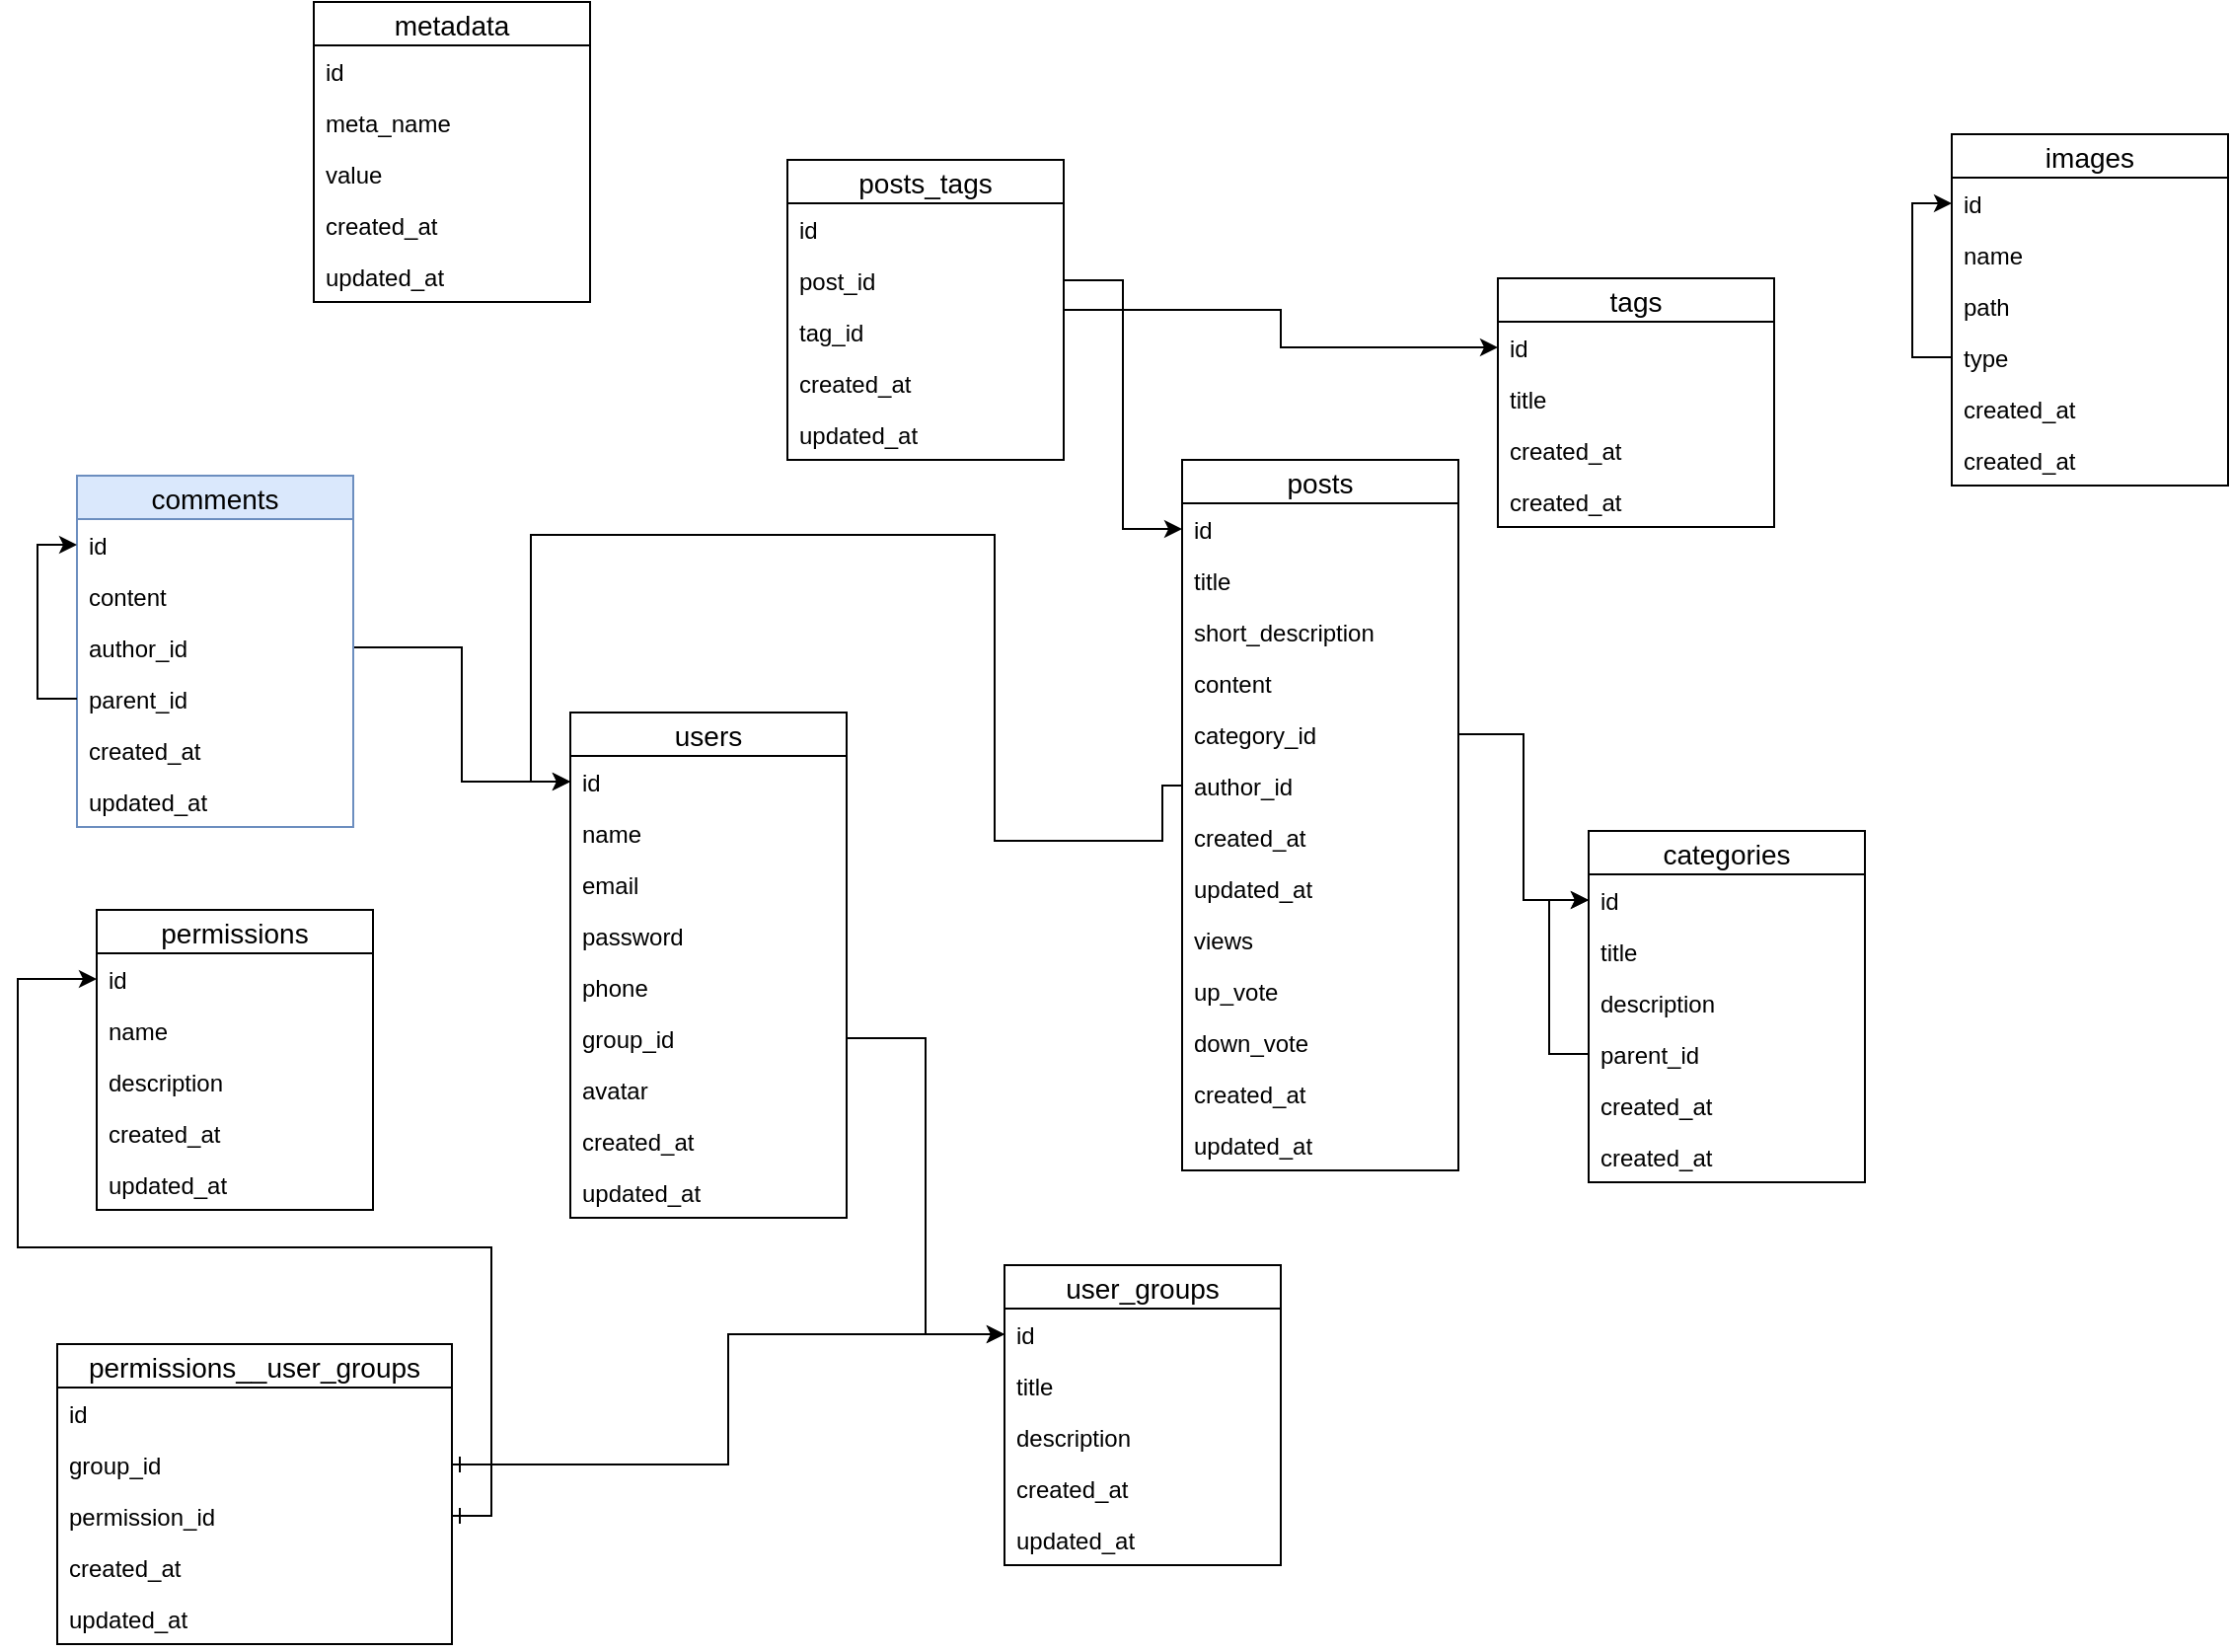 <mxfile version="13.1.3" type="github"><diagram id="u0gKa76hJ-yo0g7wQ_Lb" name="database"><mxGraphModel dx="1673" dy="895" grid="1" gridSize="10" guides="1" tooltips="1" connect="1" arrows="1" fold="1" page="1" pageScale="1" pageWidth="2339" pageHeight="3300" math="0" shadow="0"><root><mxCell id="0"/><mxCell id="1" parent="0"/><mxCell id="deM7E4f77nK8AVBTdM_H-46" style="rounded=0;orthogonalLoop=1;jettySize=auto;html=1;entryX=0;entryY=0.5;entryDx=0;entryDy=0;exitX=1;exitY=0.5;exitDx=0;exitDy=0;endArrow=classic;endFill=1;startArrow=ERone;startFill=0;edgeStyle=orthogonalEdgeStyle;" parent="1" source="deM7E4f77nK8AVBTdM_H-50" target="deM7E4f77nK8AVBTdM_H-38" edge="1"><mxGeometry relative="1" as="geometry"/></mxCell><mxCell id="deM7E4f77nK8AVBTdM_H-51" style="edgeStyle=orthogonalEdgeStyle;rounded=0;orthogonalLoop=1;jettySize=auto;html=1;entryX=0;entryY=0.5;entryDx=0;entryDy=0;startArrow=ERone;startFill=0;endArrow=classic;endFill=1;exitX=1;exitY=0.5;exitDx=0;exitDy=0;" parent="1" source="deM7E4f77nK8AVBTdM_H-49" target="deM7E4f77nK8AVBTdM_H-10" edge="1"><mxGeometry relative="1" as="geometry"/></mxCell><mxCell id="tbIgEYSKyu9inRlOwXOe-2" style="edgeStyle=orthogonalEdgeStyle;rounded=0;orthogonalLoop=1;jettySize=auto;html=1;entryX=0;entryY=0.5;entryDx=0;entryDy=0;" parent="1" source="deM7E4f77nK8AVBTdM_H-24" target="deM7E4f77nK8AVBTdM_H-26" edge="1"><mxGeometry relative="1" as="geometry"/></mxCell><mxCell id="tbIgEYSKyu9inRlOwXOe-3" style="edgeStyle=orthogonalEdgeStyle;rounded=0;orthogonalLoop=1;jettySize=auto;html=1;entryX=0;entryY=0.5;entryDx=0;entryDy=0;" parent="1" source="deM7E4f77nK8AVBTdM_H-31" target="deM7E4f77nK8AVBTdM_H-6" edge="1"><mxGeometry relative="1" as="geometry"><Array as="points"><mxPoint x="1070" y="527"/><mxPoint x="1070" y="555"/><mxPoint x="985" y="555"/><mxPoint x="985" y="400"/><mxPoint x="750" y="400"/><mxPoint x="750" y="525"/></Array><mxPoint x="1050" y="555" as="sourcePoint"/></mxGeometry></mxCell><mxCell id="tbIgEYSKyu9inRlOwXOe-4" style="edgeStyle=orthogonalEdgeStyle;rounded=0;orthogonalLoop=1;jettySize=auto;html=1;entryX=0;entryY=0.5;entryDx=0;entryDy=0;" parent="1" source="deM7E4f77nK8AVBTdM_H-36" target="deM7E4f77nK8AVBTdM_H-10" edge="1"><mxGeometry relative="1" as="geometry"><mxPoint x="850" y="815" as="targetPoint"/></mxGeometry></mxCell><mxCell id="tbIgEYSKyu9inRlOwXOe-11" style="edgeStyle=orthogonalEdgeStyle;rounded=0;orthogonalLoop=1;jettySize=auto;html=1;entryX=0;entryY=0.5;entryDx=0;entryDy=0;" parent="1" source="tbIgEYSKyu9inRlOwXOe-8" target="deM7E4f77nK8AVBTdM_H-6" edge="1"><mxGeometry relative="1" as="geometry"/></mxCell><mxCell id="deM7E4f77nK8AVBTdM_H-25" value="categories" style="swimlane;fontStyle=0;childLayout=stackLayout;horizontal=1;startSize=22;horizontalStack=0;resizeParent=1;resizeParentMax=0;resizeLast=0;collapsible=1;marginBottom=0;align=center;fontSize=14;" parent="1" vertex="1"><mxGeometry x="1286" y="550" width="140" height="178" as="geometry"/></mxCell><mxCell id="deM7E4f77nK8AVBTdM_H-26" value="id" style="text;strokeColor=none;fillColor=none;spacingLeft=4;spacingRight=4;overflow=hidden;rotatable=0;points=[[0,0.5],[1,0.5]];portConstraint=eastwest;fontSize=12;" parent="deM7E4f77nK8AVBTdM_H-25" vertex="1"><mxGeometry y="22" width="140" height="26" as="geometry"/></mxCell><mxCell id="deM7E4f77nK8AVBTdM_H-27" value="title" style="text;strokeColor=none;fillColor=none;spacingLeft=4;spacingRight=4;overflow=hidden;rotatable=0;points=[[0,0.5],[1,0.5]];portConstraint=eastwest;fontSize=12;" parent="deM7E4f77nK8AVBTdM_H-25" vertex="1"><mxGeometry y="48" width="140" height="26" as="geometry"/></mxCell><mxCell id="deM7E4f77nK8AVBTdM_H-28" value="description" style="text;strokeColor=none;fillColor=none;spacingLeft=4;spacingRight=4;overflow=hidden;rotatable=0;points=[[0,0.5],[1,0.5]];portConstraint=eastwest;fontSize=12;" parent="deM7E4f77nK8AVBTdM_H-25" vertex="1"><mxGeometry y="74" width="140" height="26" as="geometry"/></mxCell><mxCell id="YUaa3vnm-e3e3iHB_Whq-21" style="edgeStyle=orthogonalEdgeStyle;rounded=0;orthogonalLoop=1;jettySize=auto;html=1;entryX=0;entryY=0.5;entryDx=0;entryDy=0;" parent="deM7E4f77nK8AVBTdM_H-25" source="YUaa3vnm-e3e3iHB_Whq-20" target="deM7E4f77nK8AVBTdM_H-26" edge="1"><mxGeometry relative="1" as="geometry"/></mxCell><mxCell id="YUaa3vnm-e3e3iHB_Whq-20" value="parent_id" style="text;strokeColor=none;fillColor=none;spacingLeft=4;spacingRight=4;overflow=hidden;rotatable=0;points=[[0,0.5],[1,0.5]];portConstraint=eastwest;fontSize=12;" parent="deM7E4f77nK8AVBTdM_H-25" vertex="1"><mxGeometry y="100" width="140" height="26" as="geometry"/></mxCell><mxCell id="deM7E4f77nK8AVBTdM_H-29" value="created_at" style="text;strokeColor=none;fillColor=none;spacingLeft=4;spacingRight=4;overflow=hidden;rotatable=0;points=[[0,0.5],[1,0.5]];portConstraint=eastwest;fontSize=12;" parent="deM7E4f77nK8AVBTdM_H-25" vertex="1"><mxGeometry y="126" width="140" height="26" as="geometry"/></mxCell><mxCell id="deM7E4f77nK8AVBTdM_H-30" value="created_at" style="text;strokeColor=none;fillColor=none;spacingLeft=4;spacingRight=4;overflow=hidden;rotatable=0;points=[[0,0.5],[1,0.5]];portConstraint=eastwest;fontSize=12;" parent="deM7E4f77nK8AVBTdM_H-25" vertex="1"><mxGeometry y="152" width="140" height="26" as="geometry"/></mxCell><mxCell id="YUaa3vnm-e3e3iHB_Whq-22" value="metadata" style="swimlane;fontStyle=0;childLayout=stackLayout;horizontal=1;startSize=22;horizontalStack=0;resizeParent=1;resizeParentMax=0;resizeLast=0;collapsible=1;marginBottom=0;align=center;fontSize=14;" parent="1" vertex="1"><mxGeometry x="640" y="130" width="140" height="152" as="geometry"/></mxCell><mxCell id="YUaa3vnm-e3e3iHB_Whq-23" value="id" style="text;strokeColor=none;fillColor=none;spacingLeft=4;spacingRight=4;overflow=hidden;rotatable=0;points=[[0,0.5],[1,0.5]];portConstraint=eastwest;fontSize=12;" parent="YUaa3vnm-e3e3iHB_Whq-22" vertex="1"><mxGeometry y="22" width="140" height="26" as="geometry"/></mxCell><mxCell id="YUaa3vnm-e3e3iHB_Whq-24" value="meta_name" style="text;strokeColor=none;fillColor=none;spacingLeft=4;spacingRight=4;overflow=hidden;rotatable=0;points=[[0,0.5],[1,0.5]];portConstraint=eastwest;fontSize=12;" parent="YUaa3vnm-e3e3iHB_Whq-22" vertex="1"><mxGeometry y="48" width="140" height="26" as="geometry"/></mxCell><mxCell id="YUaa3vnm-e3e3iHB_Whq-25" value="value" style="text;strokeColor=none;fillColor=none;spacingLeft=4;spacingRight=4;overflow=hidden;rotatable=0;points=[[0,0.5],[1,0.5]];portConstraint=eastwest;fontSize=12;" parent="YUaa3vnm-e3e3iHB_Whq-22" vertex="1"><mxGeometry y="74" width="140" height="26" as="geometry"/></mxCell><mxCell id="YUaa3vnm-e3e3iHB_Whq-26" value="created_at" style="text;strokeColor=none;fillColor=none;spacingLeft=4;spacingRight=4;overflow=hidden;rotatable=0;points=[[0,0.5],[1,0.5]];portConstraint=eastwest;fontSize=12;" parent="YUaa3vnm-e3e3iHB_Whq-22" vertex="1"><mxGeometry y="100" width="140" height="26" as="geometry"/></mxCell><mxCell id="YUaa3vnm-e3e3iHB_Whq-27" value="updated_at" style="text;strokeColor=none;fillColor=none;spacingLeft=4;spacingRight=4;overflow=hidden;rotatable=0;points=[[0,0.5],[1,0.5]];portConstraint=eastwest;fontSize=12;" parent="YUaa3vnm-e3e3iHB_Whq-22" vertex="1"><mxGeometry y="126" width="140" height="26" as="geometry"/></mxCell><mxCell id="deM7E4f77nK8AVBTdM_H-47" value="permissions__user_groups" style="swimlane;fontStyle=0;childLayout=stackLayout;horizontal=1;startSize=22;horizontalStack=0;resizeParent=1;resizeParentMax=0;resizeLast=0;collapsible=1;marginBottom=0;align=center;fontSize=14;" parent="1" vertex="1"><mxGeometry x="510" y="810" width="200" height="152" as="geometry"/></mxCell><mxCell id="deM7E4f77nK8AVBTdM_H-48" value="id" style="text;strokeColor=none;fillColor=none;spacingLeft=4;spacingRight=4;overflow=hidden;rotatable=0;points=[[0,0.5],[1,0.5]];portConstraint=eastwest;fontSize=12;" parent="deM7E4f77nK8AVBTdM_H-47" vertex="1"><mxGeometry y="22" width="200" height="26" as="geometry"/></mxCell><mxCell id="deM7E4f77nK8AVBTdM_H-49" value="group_id" style="text;strokeColor=none;fillColor=none;spacingLeft=4;spacingRight=4;overflow=hidden;rotatable=0;points=[[0,0.5],[1,0.5]];portConstraint=eastwest;fontSize=12;" parent="deM7E4f77nK8AVBTdM_H-47" vertex="1"><mxGeometry y="48" width="200" height="26" as="geometry"/></mxCell><mxCell id="deM7E4f77nK8AVBTdM_H-50" value="permission_id" style="text;strokeColor=none;fillColor=none;spacingLeft=4;spacingRight=4;overflow=hidden;rotatable=0;points=[[0,0.5],[1,0.5]];portConstraint=eastwest;fontSize=12;" parent="deM7E4f77nK8AVBTdM_H-47" vertex="1"><mxGeometry y="74" width="200" height="26" as="geometry"/></mxCell><mxCell id="tbIgEYSKyu9inRlOwXOe-16" value="created_at" style="text;strokeColor=none;fillColor=none;spacingLeft=4;spacingRight=4;overflow=hidden;rotatable=0;points=[[0,0.5],[1,0.5]];portConstraint=eastwest;fontSize=12;" parent="deM7E4f77nK8AVBTdM_H-47" vertex="1"><mxGeometry y="100" width="200" height="26" as="geometry"/></mxCell><mxCell id="tbIgEYSKyu9inRlOwXOe-17" value="updated_at" style="text;strokeColor=none;fillColor=none;spacingLeft=4;spacingRight=4;overflow=hidden;rotatable=0;points=[[0,0.5],[1,0.5]];portConstraint=eastwest;fontSize=12;" parent="deM7E4f77nK8AVBTdM_H-47" vertex="1"><mxGeometry y="126" width="200" height="26" as="geometry"/></mxCell><mxCell id="deM7E4f77nK8AVBTdM_H-5" value="users" style="swimlane;fontStyle=0;childLayout=stackLayout;horizontal=1;startSize=22;horizontalStack=0;resizeParent=1;resizeParentMax=0;resizeLast=0;collapsible=1;marginBottom=0;align=center;fontSize=14;" parent="1" vertex="1"><mxGeometry x="770" y="490" width="140" height="256" as="geometry"/></mxCell><mxCell id="deM7E4f77nK8AVBTdM_H-6" value="id" style="text;strokeColor=none;fillColor=none;spacingLeft=4;spacingRight=4;overflow=hidden;rotatable=0;points=[[0,0.5],[1,0.5]];portConstraint=eastwest;fontSize=12;" parent="deM7E4f77nK8AVBTdM_H-5" vertex="1"><mxGeometry y="22" width="140" height="26" as="geometry"/></mxCell><mxCell id="deM7E4f77nK8AVBTdM_H-7" value="name" style="text;strokeColor=none;fillColor=none;spacingLeft=4;spacingRight=4;overflow=hidden;rotatable=0;points=[[0,0.5],[1,0.5]];portConstraint=eastwest;fontSize=12;" parent="deM7E4f77nK8AVBTdM_H-5" vertex="1"><mxGeometry y="48" width="140" height="26" as="geometry"/></mxCell><mxCell id="deM7E4f77nK8AVBTdM_H-8" value="email" style="text;strokeColor=none;fillColor=none;spacingLeft=4;spacingRight=4;overflow=hidden;rotatable=0;points=[[0,0.5],[1,0.5]];portConstraint=eastwest;fontSize=12;" parent="deM7E4f77nK8AVBTdM_H-5" vertex="1"><mxGeometry y="74" width="140" height="26" as="geometry"/></mxCell><mxCell id="tbIgEYSKyu9inRlOwXOe-26" value="password" style="text;strokeColor=none;fillColor=none;spacingLeft=4;spacingRight=4;overflow=hidden;rotatable=0;points=[[0,0.5],[1,0.5]];portConstraint=eastwest;fontSize=12;" parent="deM7E4f77nK8AVBTdM_H-5" vertex="1"><mxGeometry y="100" width="140" height="26" as="geometry"/></mxCell><mxCell id="deM7E4f77nK8AVBTdM_H-18" value="phone" style="text;strokeColor=none;fillColor=none;spacingLeft=4;spacingRight=4;overflow=hidden;rotatable=0;points=[[0,0.5],[1,0.5]];portConstraint=eastwest;fontSize=12;" parent="deM7E4f77nK8AVBTdM_H-5" vertex="1"><mxGeometry y="126" width="140" height="26" as="geometry"/></mxCell><mxCell id="deM7E4f77nK8AVBTdM_H-36" value="group_id" style="text;strokeColor=none;fillColor=none;spacingLeft=4;spacingRight=4;overflow=hidden;rotatable=0;points=[[0,0.5],[1,0.5]];portConstraint=eastwest;fontSize=12;" parent="deM7E4f77nK8AVBTdM_H-5" vertex="1"><mxGeometry y="152" width="140" height="26" as="geometry"/></mxCell><mxCell id="tbIgEYSKyu9inRlOwXOe-25" value="avatar" style="text;strokeColor=none;fillColor=none;spacingLeft=4;spacingRight=4;overflow=hidden;rotatable=0;points=[[0,0.5],[1,0.5]];portConstraint=eastwest;fontSize=12;" parent="deM7E4f77nK8AVBTdM_H-5" vertex="1"><mxGeometry y="178" width="140" height="26" as="geometry"/></mxCell><mxCell id="tbIgEYSKyu9inRlOwXOe-23" value="created_at" style="text;strokeColor=none;fillColor=none;spacingLeft=4;spacingRight=4;overflow=hidden;rotatable=0;points=[[0,0.5],[1,0.5]];portConstraint=eastwest;fontSize=12;" parent="deM7E4f77nK8AVBTdM_H-5" vertex="1"><mxGeometry y="204" width="140" height="26" as="geometry"/></mxCell><mxCell id="tbIgEYSKyu9inRlOwXOe-24" value="updated_at" style="text;strokeColor=none;fillColor=none;spacingLeft=4;spacingRight=4;overflow=hidden;rotatable=0;points=[[0,0.5],[1,0.5]];portConstraint=eastwest;fontSize=12;" parent="deM7E4f77nK8AVBTdM_H-5" vertex="1"><mxGeometry y="230" width="140" height="26" as="geometry"/></mxCell><mxCell id="tbIgEYSKyu9inRlOwXOe-5" value="comments" style="swimlane;fontStyle=0;childLayout=stackLayout;horizontal=1;startSize=22;horizontalStack=0;resizeParent=1;resizeParentMax=0;resizeLast=0;collapsible=1;marginBottom=0;align=center;fontSize=14;fillColor=#dae8fc;strokeColor=#6c8ebf;" parent="1" vertex="1"><mxGeometry x="520" y="370" width="140" height="178" as="geometry"/></mxCell><mxCell id="tbIgEYSKyu9inRlOwXOe-6" value="id" style="text;strokeColor=none;fillColor=none;spacingLeft=4;spacingRight=4;overflow=hidden;rotatable=0;points=[[0,0.5],[1,0.5]];portConstraint=eastwest;fontSize=12;" parent="tbIgEYSKyu9inRlOwXOe-5" vertex="1"><mxGeometry y="22" width="140" height="26" as="geometry"/></mxCell><mxCell id="tbIgEYSKyu9inRlOwXOe-7" value="content" style="text;strokeColor=none;fillColor=none;spacingLeft=4;spacingRight=4;overflow=hidden;rotatable=0;points=[[0,0.5],[1,0.5]];portConstraint=eastwest;fontSize=12;" parent="tbIgEYSKyu9inRlOwXOe-5" vertex="1"><mxGeometry y="48" width="140" height="26" as="geometry"/></mxCell><mxCell id="tbIgEYSKyu9inRlOwXOe-8" value="author_id" style="text;strokeColor=none;fillColor=none;spacingLeft=4;spacingRight=4;overflow=hidden;rotatable=0;points=[[0,0.5],[1,0.5]];portConstraint=eastwest;fontSize=12;" parent="tbIgEYSKyu9inRlOwXOe-5" vertex="1"><mxGeometry y="74" width="140" height="26" as="geometry"/></mxCell><mxCell id="tbIgEYSKyu9inRlOwXOe-10" style="edgeStyle=orthogonalEdgeStyle;rounded=0;orthogonalLoop=1;jettySize=auto;html=1;entryX=0;entryY=0.5;entryDx=0;entryDy=0;" parent="tbIgEYSKyu9inRlOwXOe-5" source="tbIgEYSKyu9inRlOwXOe-9" target="tbIgEYSKyu9inRlOwXOe-6" edge="1"><mxGeometry relative="1" as="geometry"/></mxCell><mxCell id="tbIgEYSKyu9inRlOwXOe-9" value="parent_id" style="text;strokeColor=none;fillColor=none;spacingLeft=4;spacingRight=4;overflow=hidden;rotatable=0;points=[[0,0.5],[1,0.5]];portConstraint=eastwest;fontSize=12;" parent="tbIgEYSKyu9inRlOwXOe-5" vertex="1"><mxGeometry y="100" width="140" height="26" as="geometry"/></mxCell><mxCell id="tbIgEYSKyu9inRlOwXOe-12" value="created_at" style="text;strokeColor=none;fillColor=none;spacingLeft=4;spacingRight=4;overflow=hidden;rotatable=0;points=[[0,0.5],[1,0.5]];portConstraint=eastwest;fontSize=12;" parent="tbIgEYSKyu9inRlOwXOe-5" vertex="1"><mxGeometry y="126" width="140" height="26" as="geometry"/></mxCell><mxCell id="tbIgEYSKyu9inRlOwXOe-13" value="updated_at" style="text;strokeColor=none;fillColor=none;spacingLeft=4;spacingRight=4;overflow=hidden;rotatable=0;points=[[0,0.5],[1,0.5]];portConstraint=eastwest;fontSize=12;" parent="tbIgEYSKyu9inRlOwXOe-5" vertex="1"><mxGeometry y="152" width="140" height="26" as="geometry"/></mxCell><mxCell id="deM7E4f77nK8AVBTdM_H-9" value="user_groups" style="swimlane;fontStyle=0;childLayout=stackLayout;horizontal=1;startSize=22;horizontalStack=0;resizeParent=1;resizeParentMax=0;resizeLast=0;collapsible=1;marginBottom=0;align=center;fontSize=14;" parent="1" vertex="1"><mxGeometry x="990" y="770" width="140" height="152" as="geometry"/></mxCell><mxCell id="deM7E4f77nK8AVBTdM_H-10" value="id" style="text;strokeColor=none;fillColor=none;spacingLeft=4;spacingRight=4;overflow=hidden;rotatable=0;points=[[0,0.5],[1,0.5]];portConstraint=eastwest;fontSize=12;" parent="deM7E4f77nK8AVBTdM_H-9" vertex="1"><mxGeometry y="22" width="140" height="26" as="geometry"/></mxCell><mxCell id="deM7E4f77nK8AVBTdM_H-11" value="title" style="text;strokeColor=none;fillColor=none;spacingLeft=4;spacingRight=4;overflow=hidden;rotatable=0;points=[[0,0.5],[1,0.5]];portConstraint=eastwest;fontSize=12;" parent="deM7E4f77nK8AVBTdM_H-9" vertex="1"><mxGeometry y="48" width="140" height="26" as="geometry"/></mxCell><mxCell id="deM7E4f77nK8AVBTdM_H-12" value="description" style="text;strokeColor=none;fillColor=none;spacingLeft=4;spacingRight=4;overflow=hidden;rotatable=0;points=[[0,0.5],[1,0.5]];portConstraint=eastwest;fontSize=12;" parent="deM7E4f77nK8AVBTdM_H-9" vertex="1"><mxGeometry y="74" width="140" height="26" as="geometry"/></mxCell><mxCell id="tbIgEYSKyu9inRlOwXOe-19" value="created_at" style="text;strokeColor=none;fillColor=none;spacingLeft=4;spacingRight=4;overflow=hidden;rotatable=0;points=[[0,0.5],[1,0.5]];portConstraint=eastwest;fontSize=12;" parent="deM7E4f77nK8AVBTdM_H-9" vertex="1"><mxGeometry y="100" width="140" height="26" as="geometry"/></mxCell><mxCell id="tbIgEYSKyu9inRlOwXOe-20" value="updated_at" style="text;strokeColor=none;fillColor=none;spacingLeft=4;spacingRight=4;overflow=hidden;rotatable=0;points=[[0,0.5],[1,0.5]];portConstraint=eastwest;fontSize=12;" parent="deM7E4f77nK8AVBTdM_H-9" vertex="1"><mxGeometry y="126" width="140" height="26" as="geometry"/></mxCell><mxCell id="deM7E4f77nK8AVBTdM_H-37" value="permissions" style="swimlane;fontStyle=0;childLayout=stackLayout;horizontal=1;startSize=22;horizontalStack=0;resizeParent=1;resizeParentMax=0;resizeLast=0;collapsible=1;marginBottom=0;align=center;fontSize=14;" parent="1" vertex="1"><mxGeometry x="530" y="590" width="140" height="152" as="geometry"/></mxCell><mxCell id="deM7E4f77nK8AVBTdM_H-38" value="id" style="text;strokeColor=none;fillColor=none;spacingLeft=4;spacingRight=4;overflow=hidden;rotatable=0;points=[[0,0.5],[1,0.5]];portConstraint=eastwest;fontSize=12;" parent="deM7E4f77nK8AVBTdM_H-37" vertex="1"><mxGeometry y="22" width="140" height="26" as="geometry"/></mxCell><mxCell id="deM7E4f77nK8AVBTdM_H-39" value="name" style="text;strokeColor=none;fillColor=none;spacingLeft=4;spacingRight=4;overflow=hidden;rotatable=0;points=[[0,0.5],[1,0.5]];portConstraint=eastwest;fontSize=12;" parent="deM7E4f77nK8AVBTdM_H-37" vertex="1"><mxGeometry y="48" width="140" height="26" as="geometry"/></mxCell><mxCell id="deM7E4f77nK8AVBTdM_H-42" value="description" style="text;strokeColor=none;fillColor=none;spacingLeft=4;spacingRight=4;overflow=hidden;rotatable=0;points=[[0,0.5],[1,0.5]];portConstraint=eastwest;fontSize=12;" parent="deM7E4f77nK8AVBTdM_H-37" vertex="1"><mxGeometry y="74" width="140" height="26" as="geometry"/></mxCell><mxCell id="tbIgEYSKyu9inRlOwXOe-14" value="created_at" style="text;strokeColor=none;fillColor=none;spacingLeft=4;spacingRight=4;overflow=hidden;rotatable=0;points=[[0,0.5],[1,0.5]];portConstraint=eastwest;fontSize=12;" parent="deM7E4f77nK8AVBTdM_H-37" vertex="1"><mxGeometry y="100" width="140" height="26" as="geometry"/></mxCell><mxCell id="tbIgEYSKyu9inRlOwXOe-15" value="updated_at" style="text;strokeColor=none;fillColor=none;spacingLeft=4;spacingRight=4;overflow=hidden;rotatable=0;points=[[0,0.5],[1,0.5]];portConstraint=eastwest;fontSize=12;" parent="deM7E4f77nK8AVBTdM_H-37" vertex="1"><mxGeometry y="126" width="140" height="26" as="geometry"/></mxCell><mxCell id="YUaa3vnm-e3e3iHB_Whq-7" value="tags" style="swimlane;fontStyle=0;childLayout=stackLayout;horizontal=1;startSize=22;horizontalStack=0;resizeParent=1;resizeParentMax=0;resizeLast=0;collapsible=1;marginBottom=0;align=center;fontSize=14;" parent="1" vertex="1"><mxGeometry x="1240" y="270" width="140" height="126" as="geometry"/></mxCell><mxCell id="YUaa3vnm-e3e3iHB_Whq-8" value="id" style="text;strokeColor=none;fillColor=none;spacingLeft=4;spacingRight=4;overflow=hidden;rotatable=0;points=[[0,0.5],[1,0.5]];portConstraint=eastwest;fontSize=12;" parent="YUaa3vnm-e3e3iHB_Whq-7" vertex="1"><mxGeometry y="22" width="140" height="26" as="geometry"/></mxCell><mxCell id="YUaa3vnm-e3e3iHB_Whq-9" value="title" style="text;strokeColor=none;fillColor=none;spacingLeft=4;spacingRight=4;overflow=hidden;rotatable=0;points=[[0,0.5],[1,0.5]];portConstraint=eastwest;fontSize=12;" parent="YUaa3vnm-e3e3iHB_Whq-7" vertex="1"><mxGeometry y="48" width="140" height="26" as="geometry"/></mxCell><mxCell id="YUaa3vnm-e3e3iHB_Whq-10" value="created_at" style="text;strokeColor=none;fillColor=none;spacingLeft=4;spacingRight=4;overflow=hidden;rotatable=0;points=[[0,0.5],[1,0.5]];portConstraint=eastwest;fontSize=12;" parent="YUaa3vnm-e3e3iHB_Whq-7" vertex="1"><mxGeometry y="74" width="140" height="26" as="geometry"/></mxCell><mxCell id="YUaa3vnm-e3e3iHB_Whq-11" value="created_at" style="text;strokeColor=none;fillColor=none;spacingLeft=4;spacingRight=4;overflow=hidden;rotatable=0;points=[[0,0.5],[1,0.5]];portConstraint=eastwest;fontSize=12;" parent="YUaa3vnm-e3e3iHB_Whq-7" vertex="1"><mxGeometry y="100" width="140" height="26" as="geometry"/></mxCell><mxCell id="YUaa3vnm-e3e3iHB_Whq-13" style="edgeStyle=orthogonalEdgeStyle;rounded=0;orthogonalLoop=1;jettySize=auto;html=1;entryX=0;entryY=0.5;entryDx=0;entryDy=0;" parent="1" source="YUaa3vnm-e3e3iHB_Whq-1" target="YUaa3vnm-e3e3iHB_Whq-8" edge="1"><mxGeometry relative="1" as="geometry"/></mxCell><mxCell id="YUaa3vnm-e3e3iHB_Whq-1" value="posts_tags" style="swimlane;fontStyle=0;childLayout=stackLayout;horizontal=1;startSize=22;horizontalStack=0;resizeParent=1;resizeParentMax=0;resizeLast=0;collapsible=1;marginBottom=0;align=center;fontSize=14;" parent="1" vertex="1"><mxGeometry x="880" y="210" width="140" height="152" as="geometry"/></mxCell><mxCell id="YUaa3vnm-e3e3iHB_Whq-2" value="id" style="text;strokeColor=none;fillColor=none;spacingLeft=4;spacingRight=4;overflow=hidden;rotatable=0;points=[[0,0.5],[1,0.5]];portConstraint=eastwest;fontSize=12;" parent="YUaa3vnm-e3e3iHB_Whq-1" vertex="1"><mxGeometry y="22" width="140" height="26" as="geometry"/></mxCell><mxCell id="YUaa3vnm-e3e3iHB_Whq-3" value="post_id" style="text;strokeColor=none;fillColor=none;spacingLeft=4;spacingRight=4;overflow=hidden;rotatable=0;points=[[0,0.5],[1,0.5]];portConstraint=eastwest;fontSize=12;" parent="YUaa3vnm-e3e3iHB_Whq-1" vertex="1"><mxGeometry y="48" width="140" height="26" as="geometry"/></mxCell><mxCell id="YUaa3vnm-e3e3iHB_Whq-5" value="tag_id" style="text;strokeColor=none;fillColor=none;spacingLeft=4;spacingRight=4;overflow=hidden;rotatable=0;points=[[0,0.5],[1,0.5]];portConstraint=eastwest;fontSize=12;" parent="YUaa3vnm-e3e3iHB_Whq-1" vertex="1"><mxGeometry y="74" width="140" height="26" as="geometry"/></mxCell><mxCell id="YUaa3vnm-e3e3iHB_Whq-6" value="created_at" style="text;strokeColor=none;fillColor=none;spacingLeft=4;spacingRight=4;overflow=hidden;rotatable=0;points=[[0,0.5],[1,0.5]];portConstraint=eastwest;fontSize=12;" parent="YUaa3vnm-e3e3iHB_Whq-1" vertex="1"><mxGeometry y="100" width="140" height="26" as="geometry"/></mxCell><mxCell id="YUaa3vnm-e3e3iHB_Whq-12" value="updated_at" style="text;strokeColor=none;fillColor=none;spacingLeft=4;spacingRight=4;overflow=hidden;rotatable=0;points=[[0,0.5],[1,0.5]];portConstraint=eastwest;fontSize=12;" parent="YUaa3vnm-e3e3iHB_Whq-1" vertex="1"><mxGeometry y="126" width="140" height="26" as="geometry"/></mxCell><mxCell id="YUaa3vnm-e3e3iHB_Whq-14" style="edgeStyle=orthogonalEdgeStyle;rounded=0;orthogonalLoop=1;jettySize=auto;html=1;entryX=0;entryY=0.5;entryDx=0;entryDy=0;" parent="1" source="YUaa3vnm-e3e3iHB_Whq-3" target="deM7E4f77nK8AVBTdM_H-20" edge="1"><mxGeometry relative="1" as="geometry"/></mxCell><mxCell id="deM7E4f77nK8AVBTdM_H-19" value="posts" style="swimlane;fontStyle=0;childLayout=stackLayout;horizontal=1;startSize=22;horizontalStack=0;resizeParent=1;resizeParentMax=0;resizeLast=0;collapsible=1;marginBottom=0;align=center;fontSize=14;" parent="1" vertex="1"><mxGeometry x="1080" y="362" width="140" height="360" as="geometry"/></mxCell><mxCell id="deM7E4f77nK8AVBTdM_H-20" value="id" style="text;strokeColor=none;fillColor=none;spacingLeft=4;spacingRight=4;overflow=hidden;rotatable=0;points=[[0,0.5],[1,0.5]];portConstraint=eastwest;fontSize=12;" parent="deM7E4f77nK8AVBTdM_H-19" vertex="1"><mxGeometry y="22" width="140" height="26" as="geometry"/></mxCell><mxCell id="deM7E4f77nK8AVBTdM_H-21" value="title" style="text;strokeColor=none;fillColor=none;spacingLeft=4;spacingRight=4;overflow=hidden;rotatable=0;points=[[0,0.5],[1,0.5]];portConstraint=eastwest;fontSize=12;" parent="deM7E4f77nK8AVBTdM_H-19" vertex="1"><mxGeometry y="48" width="140" height="26" as="geometry"/></mxCell><mxCell id="bWZ5QBVZ3qQpnD3HeQGy-4" value="short_description" style="text;strokeColor=none;fillColor=none;spacingLeft=4;spacingRight=4;overflow=hidden;rotatable=0;points=[[0,0.5],[1,0.5]];portConstraint=eastwest;fontSize=12;" parent="deM7E4f77nK8AVBTdM_H-19" vertex="1"><mxGeometry y="74" width="140" height="26" as="geometry"/></mxCell><mxCell id="deM7E4f77nK8AVBTdM_H-22" value="content" style="text;strokeColor=none;fillColor=none;spacingLeft=4;spacingRight=4;overflow=hidden;rotatable=0;points=[[0,0.5],[1,0.5]];portConstraint=eastwest;fontSize=12;" parent="deM7E4f77nK8AVBTdM_H-19" vertex="1"><mxGeometry y="100" width="140" height="26" as="geometry"/></mxCell><mxCell id="deM7E4f77nK8AVBTdM_H-24" value="category_id" style="text;strokeColor=none;fillColor=none;spacingLeft=4;spacingRight=4;overflow=hidden;rotatable=0;points=[[0,0.5],[1,0.5]];portConstraint=eastwest;fontSize=12;" parent="deM7E4f77nK8AVBTdM_H-19" vertex="1"><mxGeometry y="126" width="140" height="26" as="geometry"/></mxCell><mxCell id="deM7E4f77nK8AVBTdM_H-31" value="author_id" style="text;strokeColor=none;fillColor=none;spacingLeft=4;spacingRight=4;overflow=hidden;rotatable=0;points=[[0,0.5],[1,0.5]];portConstraint=eastwest;fontSize=12;" parent="deM7E4f77nK8AVBTdM_H-19" vertex="1"><mxGeometry y="152" width="140" height="26" as="geometry"/></mxCell><mxCell id="deM7E4f77nK8AVBTdM_H-32" value="created_at" style="text;strokeColor=none;fillColor=none;spacingLeft=4;spacingRight=4;overflow=hidden;rotatable=0;points=[[0,0.5],[1,0.5]];portConstraint=eastwest;fontSize=12;" parent="deM7E4f77nK8AVBTdM_H-19" vertex="1"><mxGeometry y="178" width="140" height="26" as="geometry"/></mxCell><mxCell id="deM7E4f77nK8AVBTdM_H-33" value="updated_at" style="text;strokeColor=none;fillColor=none;spacingLeft=4;spacingRight=4;overflow=hidden;rotatable=0;points=[[0,0.5],[1,0.5]];portConstraint=eastwest;fontSize=12;" parent="deM7E4f77nK8AVBTdM_H-19" vertex="1"><mxGeometry y="204" width="140" height="26" as="geometry"/></mxCell><mxCell id="deM7E4f77nK8AVBTdM_H-34" value="views" style="text;strokeColor=none;fillColor=none;spacingLeft=4;spacingRight=4;overflow=hidden;rotatable=0;points=[[0,0.5],[1,0.5]];portConstraint=eastwest;fontSize=12;" parent="deM7E4f77nK8AVBTdM_H-19" vertex="1"><mxGeometry y="230" width="140" height="26" as="geometry"/></mxCell><mxCell id="bWZ5QBVZ3qQpnD3HeQGy-3" value="up_vote" style="text;strokeColor=none;fillColor=none;spacingLeft=4;spacingRight=4;overflow=hidden;rotatable=0;points=[[0,0.5],[1,0.5]];portConstraint=eastwest;fontSize=12;" parent="deM7E4f77nK8AVBTdM_H-19" vertex="1"><mxGeometry y="256" width="140" height="26" as="geometry"/></mxCell><mxCell id="deM7E4f77nK8AVBTdM_H-35" value="down_vote" style="text;strokeColor=none;fillColor=none;spacingLeft=4;spacingRight=4;overflow=hidden;rotatable=0;points=[[0,0.5],[1,0.5]];portConstraint=eastwest;fontSize=12;" parent="deM7E4f77nK8AVBTdM_H-19" vertex="1"><mxGeometry y="282" width="140" height="26" as="geometry"/></mxCell><mxCell id="tbIgEYSKyu9inRlOwXOe-21" value="created_at&#10;" style="text;strokeColor=none;fillColor=none;spacingLeft=4;spacingRight=4;overflow=hidden;rotatable=0;points=[[0,0.5],[1,0.5]];portConstraint=eastwest;fontSize=12;" parent="deM7E4f77nK8AVBTdM_H-19" vertex="1"><mxGeometry y="308" width="140" height="26" as="geometry"/></mxCell><mxCell id="tbIgEYSKyu9inRlOwXOe-22" value="updated_at" style="text;strokeColor=none;fillColor=none;spacingLeft=4;spacingRight=4;overflow=hidden;rotatable=0;points=[[0,0.5],[1,0.5]];portConstraint=eastwest;fontSize=12;" parent="deM7E4f77nK8AVBTdM_H-19" vertex="1"><mxGeometry y="334" width="140" height="26" as="geometry"/></mxCell><mxCell id="QKJJli8r5qQ1Xp2RAFCx-1" value="images" style="swimlane;fontStyle=0;childLayout=stackLayout;horizontal=1;startSize=22;horizontalStack=0;resizeParent=1;resizeParentMax=0;resizeLast=0;collapsible=1;marginBottom=0;align=center;fontSize=14;" vertex="1" parent="1"><mxGeometry x="1470" y="197" width="140" height="178" as="geometry"/></mxCell><mxCell id="QKJJli8r5qQ1Xp2RAFCx-2" value="id" style="text;strokeColor=none;fillColor=none;spacingLeft=4;spacingRight=4;overflow=hidden;rotatable=0;points=[[0,0.5],[1,0.5]];portConstraint=eastwest;fontSize=12;" vertex="1" parent="QKJJli8r5qQ1Xp2RAFCx-1"><mxGeometry y="22" width="140" height="26" as="geometry"/></mxCell><mxCell id="QKJJli8r5qQ1Xp2RAFCx-3" value="name" style="text;strokeColor=none;fillColor=none;spacingLeft=4;spacingRight=4;overflow=hidden;rotatable=0;points=[[0,0.5],[1,0.5]];portConstraint=eastwest;fontSize=12;" vertex="1" parent="QKJJli8r5qQ1Xp2RAFCx-1"><mxGeometry y="48" width="140" height="26" as="geometry"/></mxCell><mxCell id="QKJJli8r5qQ1Xp2RAFCx-4" value="path" style="text;strokeColor=none;fillColor=none;spacingLeft=4;spacingRight=4;overflow=hidden;rotatable=0;points=[[0,0.5],[1,0.5]];portConstraint=eastwest;fontSize=12;" vertex="1" parent="QKJJli8r5qQ1Xp2RAFCx-1"><mxGeometry y="74" width="140" height="26" as="geometry"/></mxCell><mxCell id="QKJJli8r5qQ1Xp2RAFCx-5" style="edgeStyle=orthogonalEdgeStyle;rounded=0;orthogonalLoop=1;jettySize=auto;html=1;entryX=0;entryY=0.5;entryDx=0;entryDy=0;" edge="1" parent="QKJJli8r5qQ1Xp2RAFCx-1" source="QKJJli8r5qQ1Xp2RAFCx-6" target="QKJJli8r5qQ1Xp2RAFCx-2"><mxGeometry relative="1" as="geometry"/></mxCell><mxCell id="QKJJli8r5qQ1Xp2RAFCx-6" value="type" style="text;strokeColor=none;fillColor=none;spacingLeft=4;spacingRight=4;overflow=hidden;rotatable=0;points=[[0,0.5],[1,0.5]];portConstraint=eastwest;fontSize=12;" vertex="1" parent="QKJJli8r5qQ1Xp2RAFCx-1"><mxGeometry y="100" width="140" height="26" as="geometry"/></mxCell><mxCell id="QKJJli8r5qQ1Xp2RAFCx-7" value="created_at" style="text;strokeColor=none;fillColor=none;spacingLeft=4;spacingRight=4;overflow=hidden;rotatable=0;points=[[0,0.5],[1,0.5]];portConstraint=eastwest;fontSize=12;" vertex="1" parent="QKJJli8r5qQ1Xp2RAFCx-1"><mxGeometry y="126" width="140" height="26" as="geometry"/></mxCell><mxCell id="QKJJli8r5qQ1Xp2RAFCx-8" value="created_at" style="text;strokeColor=none;fillColor=none;spacingLeft=4;spacingRight=4;overflow=hidden;rotatable=0;points=[[0,0.5],[1,0.5]];portConstraint=eastwest;fontSize=12;" vertex="1" parent="QKJJli8r5qQ1Xp2RAFCx-1"><mxGeometry y="152" width="140" height="26" as="geometry"/></mxCell></root></mxGraphModel></diagram></mxfile>